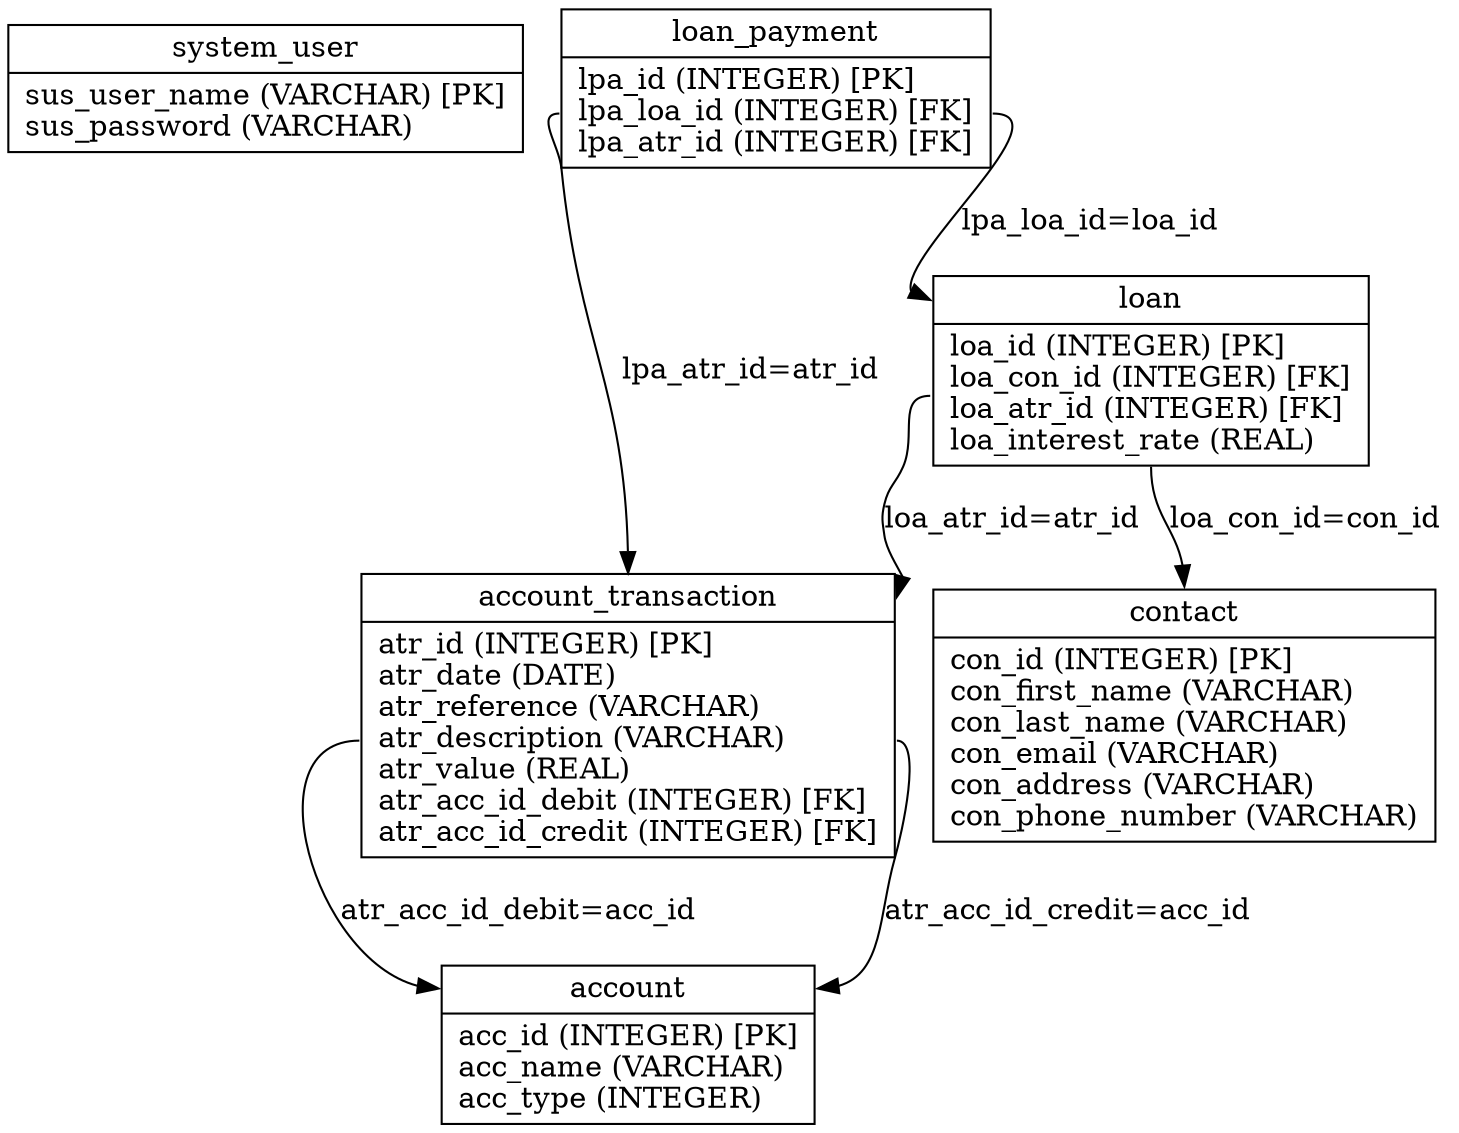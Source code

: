 digraph G {
nodesystem_user [label="{<table>system_user|<cols>sus_user_name (VARCHAR) [PK]\lsus_password (VARCHAR)\l}", shape=record];
nodeaccount [label="{<table>account|<cols>acc_id (INTEGER) [PK]\lacc_name (VARCHAR)\lacc_type (INTEGER)\l}", shape=record];
nodeaccount_transaction [label="{<table>account_transaction|<cols>atr_id (INTEGER) [PK]\latr_date (DATE)\latr_reference (VARCHAR)\latr_description (VARCHAR)\latr_value (REAL)\latr_acc_id_debit (INTEGER) [FK]\latr_acc_id_credit (INTEGER) [FK]\l}", shape=record];
nodecontact [label="{<table>contact|<cols>con_id (INTEGER) [PK]\lcon_first_name (VARCHAR)\lcon_last_name (VARCHAR)\lcon_email (VARCHAR)\lcon_address (VARCHAR)\lcon_phone_number (VARCHAR)\l}", shape=record];
nodeloan [label="{<table>loan|<cols>loa_id (INTEGER) [PK]\lloa_con_id (INTEGER) [FK]\lloa_atr_id (INTEGER) [FK]\lloa_interest_rate (REAL)\l}", shape=record];
nodeloan_payment [label="{<table>loan_payment|<cols>lpa_id (INTEGER) [PK]\llpa_loa_id (INTEGER) [FK]\llpa_atr_id (INTEGER) [FK]\l}", shape=record];

nodeaccount_transaction:cols -> nodeaccount:table [label="atr_acc_id_debit=acc_id "];
nodeaccount_transaction:cols -> nodeaccount:table [label="atr_acc_id_credit=acc_id "];
nodeloan:cols -> nodecontact:table [label="loa_con_id=con_id "];
nodeloan:cols -> nodeaccount_transaction:table [label="loa_atr_id=atr_id "];
nodeloan_payment:cols -> nodeloan:table [label="lpa_loa_id=loa_id "];
nodeloan_payment:cols -> nodeaccount_transaction:table [label="lpa_atr_id=atr_id "];
}
